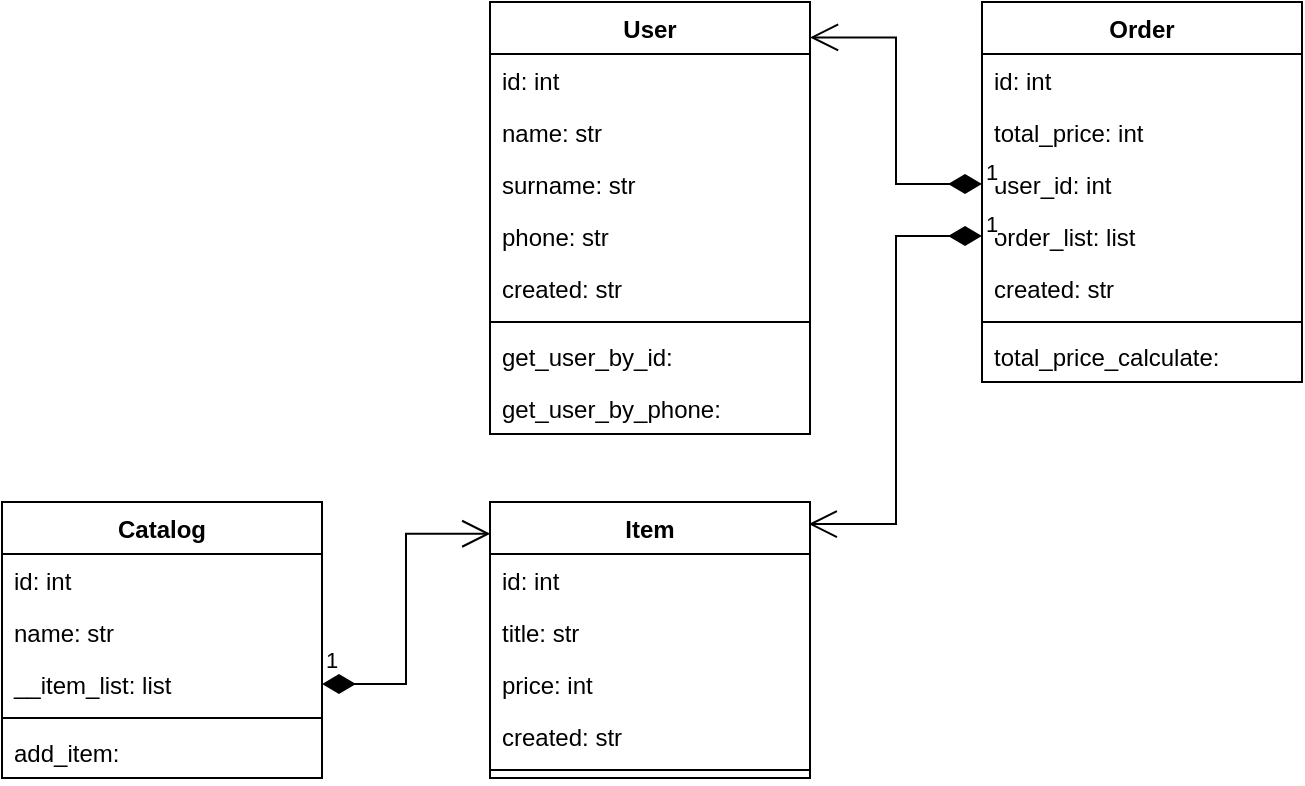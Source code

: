 <mxfile version="17.1.2" type="github">
  <diagram id="DHwEjzfxy0TZghH6009U" name="Page-1">
    <mxGraphModel dx="593" dy="324" grid="1" gridSize="10" guides="1" tooltips="1" connect="1" arrows="1" fold="1" page="1" pageScale="1" pageWidth="827" pageHeight="1169" math="0" shadow="0">
      <root>
        <mxCell id="0" />
        <mxCell id="1" parent="0" />
        <mxCell id="HQW4h0YiNuvKz25CqfQq-14" value="User" style="swimlane;fontStyle=1;align=center;verticalAlign=top;childLayout=stackLayout;horizontal=1;startSize=26;horizontalStack=0;resizeParent=1;resizeParentMax=0;resizeLast=0;collapsible=1;marginBottom=0;" parent="1" vertex="1">
          <mxGeometry x="334" y="140" width="160" height="216" as="geometry" />
        </mxCell>
        <mxCell id="HQW4h0YiNuvKz25CqfQq-15" value="id: int" style="text;strokeColor=none;fillColor=none;align=left;verticalAlign=top;spacingLeft=4;spacingRight=4;overflow=hidden;rotatable=0;points=[[0,0.5],[1,0.5]];portConstraint=eastwest;" parent="HQW4h0YiNuvKz25CqfQq-14" vertex="1">
          <mxGeometry y="26" width="160" height="26" as="geometry" />
        </mxCell>
        <mxCell id="HQW4h0YiNuvKz25CqfQq-18" value="name: str&#xa;" style="text;strokeColor=none;fillColor=none;align=left;verticalAlign=top;spacingLeft=4;spacingRight=4;overflow=hidden;rotatable=0;points=[[0,0.5],[1,0.5]];portConstraint=eastwest;" parent="HQW4h0YiNuvKz25CqfQq-14" vertex="1">
          <mxGeometry y="52" width="160" height="26" as="geometry" />
        </mxCell>
        <mxCell id="HQW4h0YiNuvKz25CqfQq-19" value="surname: str" style="text;strokeColor=none;fillColor=none;align=left;verticalAlign=top;spacingLeft=4;spacingRight=4;overflow=hidden;rotatable=0;points=[[0,0.5],[1,0.5]];portConstraint=eastwest;" parent="HQW4h0YiNuvKz25CqfQq-14" vertex="1">
          <mxGeometry y="78" width="160" height="26" as="geometry" />
        </mxCell>
        <mxCell id="HQW4h0YiNuvKz25CqfQq-20" value="phone: str" style="text;strokeColor=none;fillColor=none;align=left;verticalAlign=top;spacingLeft=4;spacingRight=4;overflow=hidden;rotatable=0;points=[[0,0.5],[1,0.5]];portConstraint=eastwest;" parent="HQW4h0YiNuvKz25CqfQq-14" vertex="1">
          <mxGeometry y="104" width="160" height="26" as="geometry" />
        </mxCell>
        <mxCell id="HQW4h0YiNuvKz25CqfQq-21" value="created: str" style="text;strokeColor=none;fillColor=none;align=left;verticalAlign=top;spacingLeft=4;spacingRight=4;overflow=hidden;rotatable=0;points=[[0,0.5],[1,0.5]];portConstraint=eastwest;" parent="HQW4h0YiNuvKz25CqfQq-14" vertex="1">
          <mxGeometry y="130" width="160" height="26" as="geometry" />
        </mxCell>
        <mxCell id="HQW4h0YiNuvKz25CqfQq-16" value="" style="line;strokeWidth=1;fillColor=none;align=left;verticalAlign=middle;spacingTop=-1;spacingLeft=3;spacingRight=3;rotatable=0;labelPosition=right;points=[];portConstraint=eastwest;" parent="HQW4h0YiNuvKz25CqfQq-14" vertex="1">
          <mxGeometry y="156" width="160" height="8" as="geometry" />
        </mxCell>
        <mxCell id="HQW4h0YiNuvKz25CqfQq-17" value="get_user_by_id: " style="text;strokeColor=none;fillColor=none;align=left;verticalAlign=top;spacingLeft=4;spacingRight=4;overflow=hidden;rotatable=0;points=[[0,0.5],[1,0.5]];portConstraint=eastwest;" parent="HQW4h0YiNuvKz25CqfQq-14" vertex="1">
          <mxGeometry y="164" width="160" height="26" as="geometry" />
        </mxCell>
        <mxCell id="HQW4h0YiNuvKz25CqfQq-22" value="get_user_by_phone:" style="text;strokeColor=none;fillColor=none;align=left;verticalAlign=top;spacingLeft=4;spacingRight=4;overflow=hidden;rotatable=0;points=[[0,0.5],[1,0.5]];portConstraint=eastwest;" parent="HQW4h0YiNuvKz25CqfQq-14" vertex="1">
          <mxGeometry y="190" width="160" height="26" as="geometry" />
        </mxCell>
        <mxCell id="HQW4h0YiNuvKz25CqfQq-23" value="Item" style="swimlane;fontStyle=1;align=center;verticalAlign=top;childLayout=stackLayout;horizontal=1;startSize=26;horizontalStack=0;resizeParent=1;resizeParentMax=0;resizeLast=0;collapsible=1;marginBottom=0;" parent="1" vertex="1">
          <mxGeometry x="334" y="390" width="160" height="138" as="geometry" />
        </mxCell>
        <mxCell id="HQW4h0YiNuvKz25CqfQq-24" value="id: int" style="text;strokeColor=none;fillColor=none;align=left;verticalAlign=top;spacingLeft=4;spacingRight=4;overflow=hidden;rotatable=0;points=[[0,0.5],[1,0.5]];portConstraint=eastwest;" parent="HQW4h0YiNuvKz25CqfQq-23" vertex="1">
          <mxGeometry y="26" width="160" height="26" as="geometry" />
        </mxCell>
        <mxCell id="HQW4h0YiNuvKz25CqfQq-25" value="title: str&#xa;" style="text;strokeColor=none;fillColor=none;align=left;verticalAlign=top;spacingLeft=4;spacingRight=4;overflow=hidden;rotatable=0;points=[[0,0.5],[1,0.5]];portConstraint=eastwest;" parent="HQW4h0YiNuvKz25CqfQq-23" vertex="1">
          <mxGeometry y="52" width="160" height="26" as="geometry" />
        </mxCell>
        <mxCell id="HQW4h0YiNuvKz25CqfQq-26" value="price: int" style="text;strokeColor=none;fillColor=none;align=left;verticalAlign=top;spacingLeft=4;spacingRight=4;overflow=hidden;rotatable=0;points=[[0,0.5],[1,0.5]];portConstraint=eastwest;" parent="HQW4h0YiNuvKz25CqfQq-23" vertex="1">
          <mxGeometry y="78" width="160" height="26" as="geometry" />
        </mxCell>
        <mxCell id="HQW4h0YiNuvKz25CqfQq-28" value="created: str" style="text;strokeColor=none;fillColor=none;align=left;verticalAlign=top;spacingLeft=4;spacingRight=4;overflow=hidden;rotatable=0;points=[[0,0.5],[1,0.5]];portConstraint=eastwest;" parent="HQW4h0YiNuvKz25CqfQq-23" vertex="1">
          <mxGeometry y="104" width="160" height="26" as="geometry" />
        </mxCell>
        <mxCell id="HQW4h0YiNuvKz25CqfQq-29" value="" style="line;strokeWidth=1;fillColor=none;align=left;verticalAlign=middle;spacingTop=-1;spacingLeft=3;spacingRight=3;rotatable=0;labelPosition=right;points=[];portConstraint=eastwest;" parent="HQW4h0YiNuvKz25CqfQq-23" vertex="1">
          <mxGeometry y="130" width="160" height="8" as="geometry" />
        </mxCell>
        <mxCell id="HQW4h0YiNuvKz25CqfQq-32" value="Order" style="swimlane;fontStyle=1;align=center;verticalAlign=top;childLayout=stackLayout;horizontal=1;startSize=26;horizontalStack=0;resizeParent=1;resizeParentMax=0;resizeLast=0;collapsible=1;marginBottom=0;" parent="1" vertex="1">
          <mxGeometry x="580" y="140" width="160" height="190" as="geometry" />
        </mxCell>
        <mxCell id="HQW4h0YiNuvKz25CqfQq-33" value="id: int" style="text;strokeColor=none;fillColor=none;align=left;verticalAlign=top;spacingLeft=4;spacingRight=4;overflow=hidden;rotatable=0;points=[[0,0.5],[1,0.5]];portConstraint=eastwest;" parent="HQW4h0YiNuvKz25CqfQq-32" vertex="1">
          <mxGeometry y="26" width="160" height="26" as="geometry" />
        </mxCell>
        <mxCell id="HQW4h0YiNuvKz25CqfQq-34" value="total_price: int" style="text;strokeColor=none;fillColor=none;align=left;verticalAlign=top;spacingLeft=4;spacingRight=4;overflow=hidden;rotatable=0;points=[[0,0.5],[1,0.5]];portConstraint=eastwest;" parent="HQW4h0YiNuvKz25CqfQq-32" vertex="1">
          <mxGeometry y="52" width="160" height="26" as="geometry" />
        </mxCell>
        <mxCell id="HQW4h0YiNuvKz25CqfQq-35" value="user_id: int" style="text;strokeColor=none;fillColor=none;align=left;verticalAlign=top;spacingLeft=4;spacingRight=4;overflow=hidden;rotatable=0;points=[[0,0.5],[1,0.5]];portConstraint=eastwest;" parent="HQW4h0YiNuvKz25CqfQq-32" vertex="1">
          <mxGeometry y="78" width="160" height="26" as="geometry" />
        </mxCell>
        <mxCell id="HQW4h0YiNuvKz25CqfQq-36" value="order_list: list" style="text;strokeColor=none;fillColor=none;align=left;verticalAlign=top;spacingLeft=4;spacingRight=4;overflow=hidden;rotatable=0;points=[[0,0.5],[1,0.5]];portConstraint=eastwest;" parent="HQW4h0YiNuvKz25CqfQq-32" vertex="1">
          <mxGeometry y="104" width="160" height="26" as="geometry" />
        </mxCell>
        <mxCell id="HQW4h0YiNuvKz25CqfQq-37" value="created: str" style="text;strokeColor=none;fillColor=none;align=left;verticalAlign=top;spacingLeft=4;spacingRight=4;overflow=hidden;rotatable=0;points=[[0,0.5],[1,0.5]];portConstraint=eastwest;" parent="HQW4h0YiNuvKz25CqfQq-32" vertex="1">
          <mxGeometry y="130" width="160" height="26" as="geometry" />
        </mxCell>
        <mxCell id="HQW4h0YiNuvKz25CqfQq-38" value="" style="line;strokeWidth=1;fillColor=none;align=left;verticalAlign=middle;spacingTop=-1;spacingLeft=3;spacingRight=3;rotatable=0;labelPosition=right;points=[];portConstraint=eastwest;" parent="HQW4h0YiNuvKz25CqfQq-32" vertex="1">
          <mxGeometry y="156" width="160" height="8" as="geometry" />
        </mxCell>
        <mxCell id="HQW4h0YiNuvKz25CqfQq-39" value="total_price_calculate: " style="text;strokeColor=none;fillColor=none;align=left;verticalAlign=top;spacingLeft=4;spacingRight=4;overflow=hidden;rotatable=0;points=[[0,0.5],[1,0.5]];portConstraint=eastwest;" parent="HQW4h0YiNuvKz25CqfQq-32" vertex="1">
          <mxGeometry y="164" width="160" height="26" as="geometry" />
        </mxCell>
        <mxCell id="HQW4h0YiNuvKz25CqfQq-41" value="1" style="endArrow=open;html=1;endSize=12;startArrow=diamondThin;startSize=14;startFill=1;edgeStyle=orthogonalEdgeStyle;align=left;verticalAlign=bottom;rounded=0;exitX=0;exitY=0.5;exitDx=0;exitDy=0;entryX=1;entryY=0.082;entryDx=0;entryDy=0;entryPerimeter=0;" parent="1" source="HQW4h0YiNuvKz25CqfQq-35" target="HQW4h0YiNuvKz25CqfQq-14" edge="1">
          <mxGeometry x="-1" y="3" relative="1" as="geometry">
            <mxPoint x="330" y="290" as="sourcePoint" />
            <mxPoint x="490" y="290" as="targetPoint" />
          </mxGeometry>
        </mxCell>
        <mxCell id="HQW4h0YiNuvKz25CqfQq-42" value="1" style="endArrow=open;html=1;endSize=12;startArrow=diamondThin;startSize=14;startFill=1;edgeStyle=orthogonalEdgeStyle;align=left;verticalAlign=bottom;rounded=0;exitX=0;exitY=0.5;exitDx=0;exitDy=0;entryX=0.996;entryY=0.08;entryDx=0;entryDy=0;entryPerimeter=0;" parent="1" source="HQW4h0YiNuvKz25CqfQq-36" target="HQW4h0YiNuvKz25CqfQq-23" edge="1">
          <mxGeometry x="-1" y="3" relative="1" as="geometry">
            <mxPoint x="480" y="370" as="sourcePoint" />
            <mxPoint x="640" y="370" as="targetPoint" />
          </mxGeometry>
        </mxCell>
        <mxCell id="zmb_fihQlUAFT6OnWWTa-7" value="Catalog" style="swimlane;fontStyle=1;align=center;verticalAlign=top;childLayout=stackLayout;horizontal=1;startSize=26;horizontalStack=0;resizeParent=1;resizeParentMax=0;resizeLast=0;collapsible=1;marginBottom=0;" vertex="1" parent="1">
          <mxGeometry x="90" y="390" width="160" height="138" as="geometry" />
        </mxCell>
        <mxCell id="zmb_fihQlUAFT6OnWWTa-8" value="id: int" style="text;strokeColor=none;fillColor=none;align=left;verticalAlign=top;spacingLeft=4;spacingRight=4;overflow=hidden;rotatable=0;points=[[0,0.5],[1,0.5]];portConstraint=eastwest;" vertex="1" parent="zmb_fihQlUAFT6OnWWTa-7">
          <mxGeometry y="26" width="160" height="26" as="geometry" />
        </mxCell>
        <mxCell id="zmb_fihQlUAFT6OnWWTa-9" value="name: str&#xa;" style="text;strokeColor=none;fillColor=none;align=left;verticalAlign=top;spacingLeft=4;spacingRight=4;overflow=hidden;rotatable=0;points=[[0,0.5],[1,0.5]];portConstraint=eastwest;" vertex="1" parent="zmb_fihQlUAFT6OnWWTa-7">
          <mxGeometry y="52" width="160" height="26" as="geometry" />
        </mxCell>
        <mxCell id="zmb_fihQlUAFT6OnWWTa-10" value="__item_list: list" style="text;strokeColor=none;fillColor=none;align=left;verticalAlign=top;spacingLeft=4;spacingRight=4;overflow=hidden;rotatable=0;points=[[0,0.5],[1,0.5]];portConstraint=eastwest;" vertex="1" parent="zmb_fihQlUAFT6OnWWTa-7">
          <mxGeometry y="78" width="160" height="26" as="geometry" />
        </mxCell>
        <mxCell id="zmb_fihQlUAFT6OnWWTa-13" value="" style="line;strokeWidth=1;fillColor=none;align=left;verticalAlign=middle;spacingTop=-1;spacingLeft=3;spacingRight=3;rotatable=0;labelPosition=right;points=[];portConstraint=eastwest;" vertex="1" parent="zmb_fihQlUAFT6OnWWTa-7">
          <mxGeometry y="104" width="160" height="8" as="geometry" />
        </mxCell>
        <mxCell id="zmb_fihQlUAFT6OnWWTa-14" value="add_item: " style="text;strokeColor=none;fillColor=none;align=left;verticalAlign=top;spacingLeft=4;spacingRight=4;overflow=hidden;rotatable=0;points=[[0,0.5],[1,0.5]];portConstraint=eastwest;" vertex="1" parent="zmb_fihQlUAFT6OnWWTa-7">
          <mxGeometry y="112" width="160" height="26" as="geometry" />
        </mxCell>
        <mxCell id="zmb_fihQlUAFT6OnWWTa-16" value="1" style="endArrow=open;html=1;endSize=12;startArrow=diamondThin;startSize=14;startFill=1;edgeStyle=orthogonalEdgeStyle;align=left;verticalAlign=bottom;rounded=0;exitX=1;exitY=0.5;exitDx=0;exitDy=0;entryX=0.001;entryY=0.115;entryDx=0;entryDy=0;entryPerimeter=0;" edge="1" parent="1" source="zmb_fihQlUAFT6OnWWTa-10" target="HQW4h0YiNuvKz25CqfQq-23">
          <mxGeometry x="-1" y="3" relative="1" as="geometry">
            <mxPoint x="210" y="420" as="sourcePoint" />
            <mxPoint x="240" y="340" as="targetPoint" />
          </mxGeometry>
        </mxCell>
      </root>
    </mxGraphModel>
  </diagram>
</mxfile>
